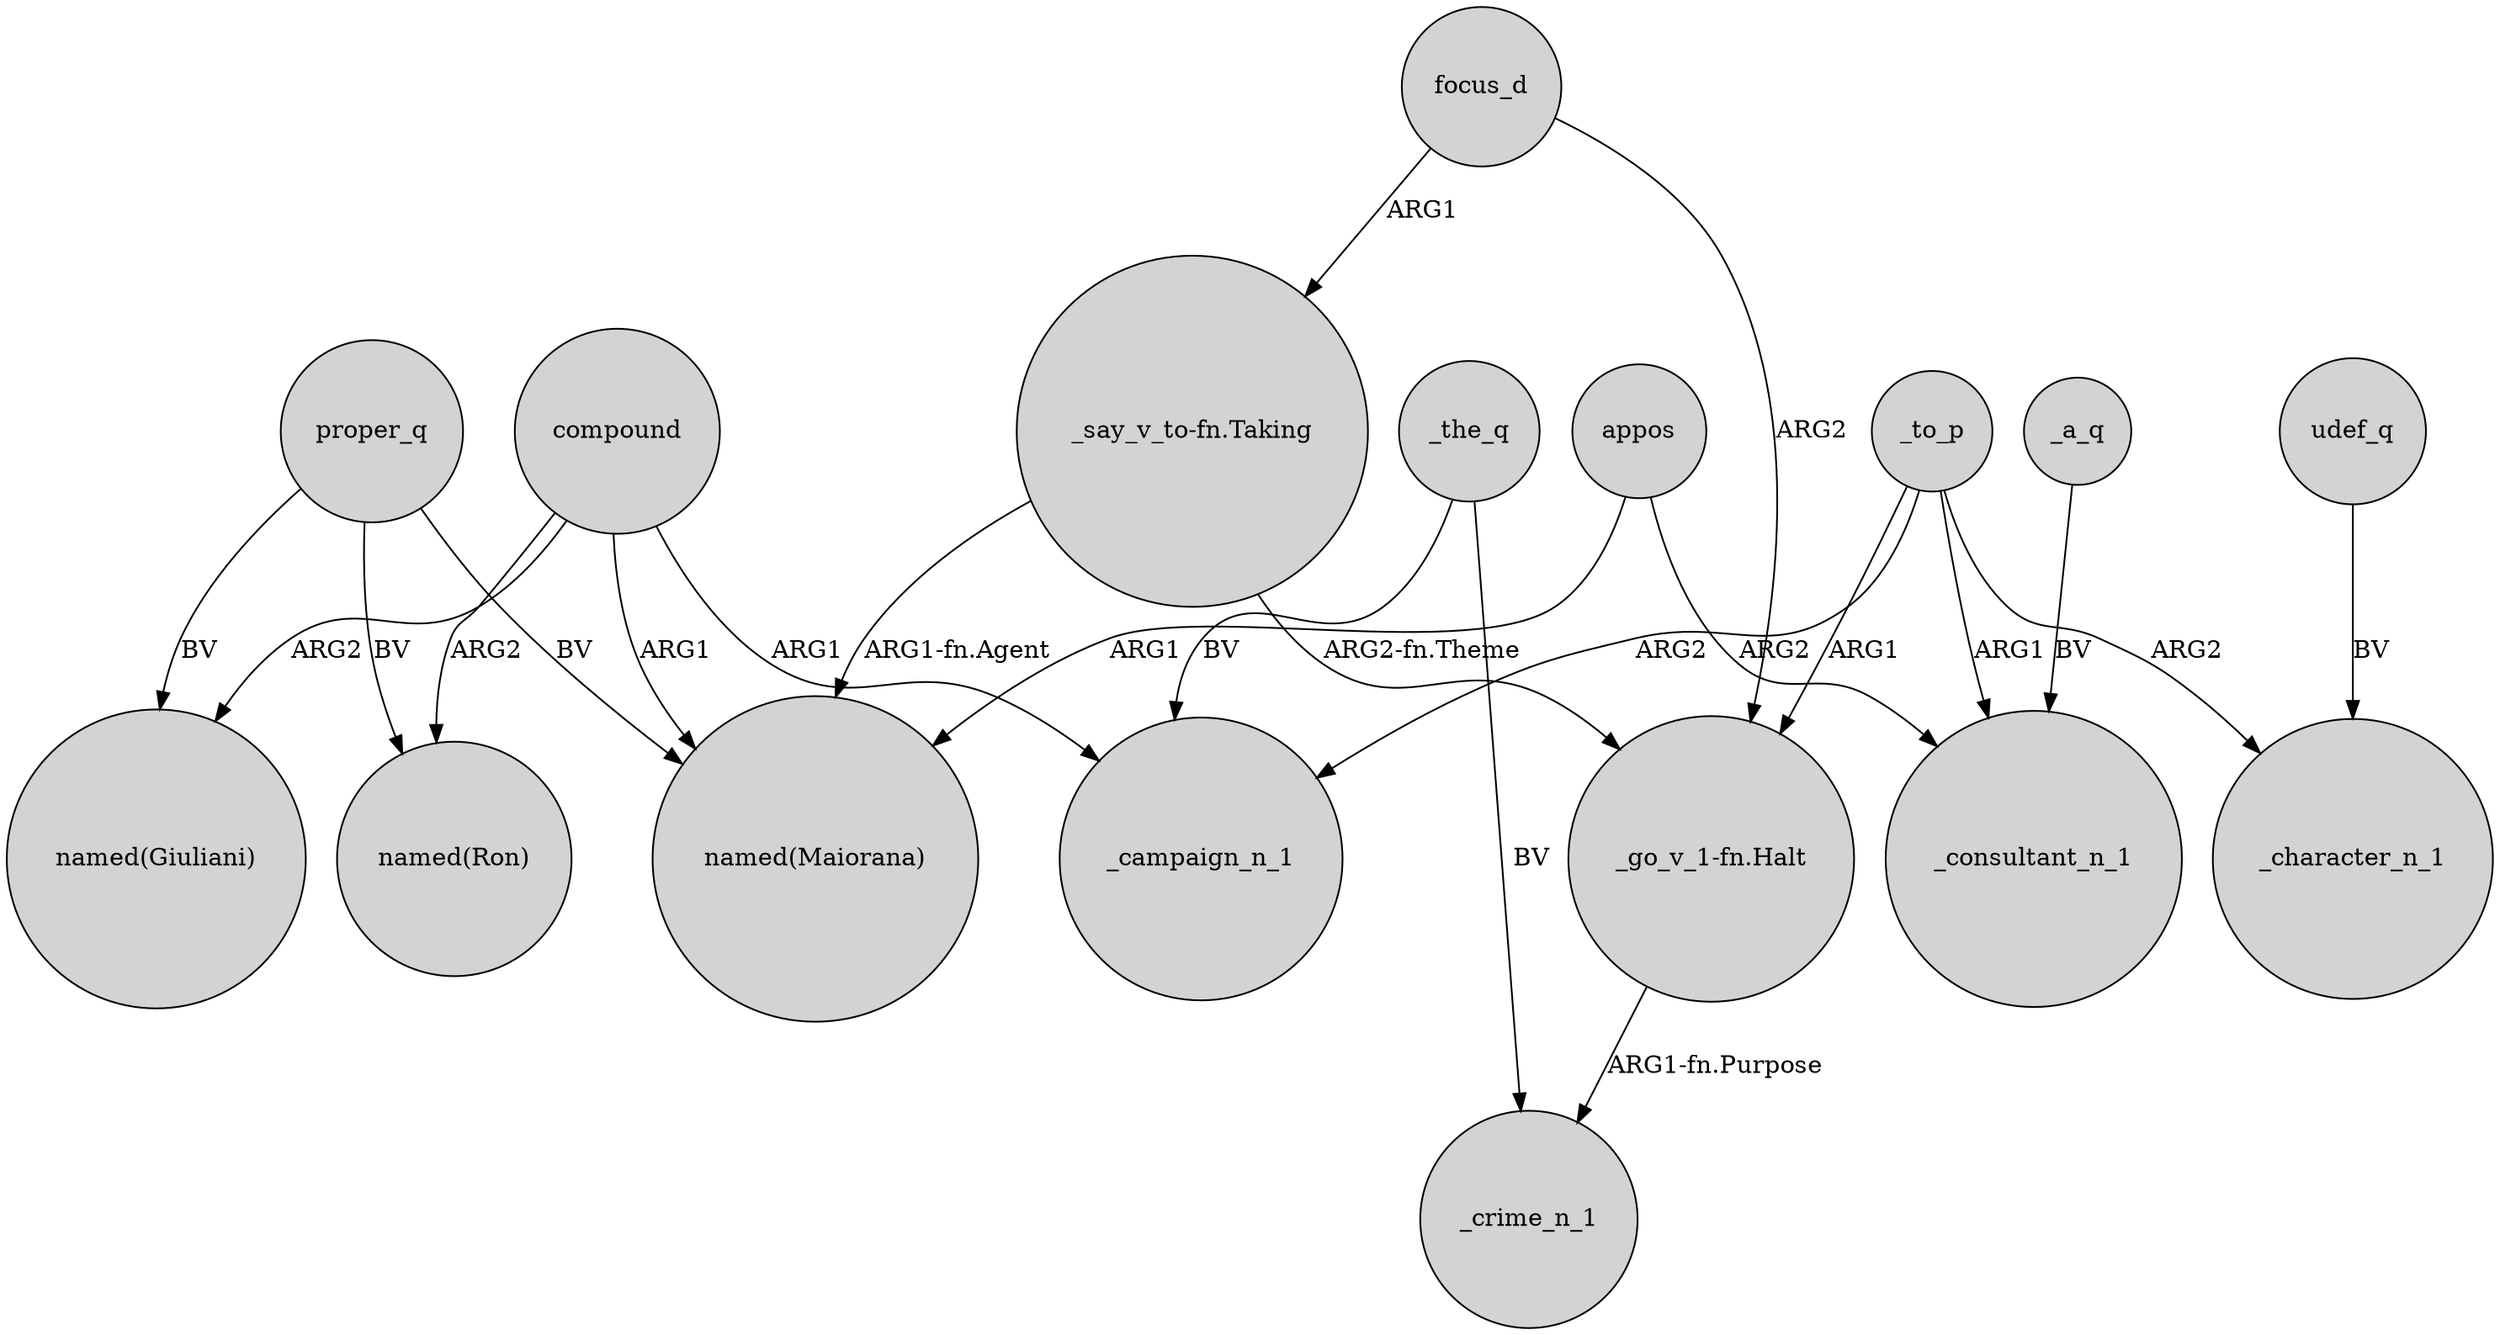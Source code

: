 digraph {
	node [shape=circle style=filled]
	compound -> "named(Giuliani)" [label=ARG2]
	_the_q -> _campaign_n_1 [label=BV]
	_a_q -> _consultant_n_1 [label=BV]
	focus_d -> "_say_v_to-fn.Taking" [label=ARG1]
	_to_p -> _campaign_n_1 [label=ARG2]
	appos -> _consultant_n_1 [label=ARG2]
	proper_q -> "named(Ron)" [label=BV]
	_to_p -> _consultant_n_1 [label=ARG1]
	proper_q -> "named(Maiorana)" [label=BV]
	appos -> "named(Maiorana)" [label=ARG1]
	_to_p -> _character_n_1 [label=ARG2]
	"_go_v_1-fn.Halt" -> _crime_n_1 [label="ARG1-fn.Purpose"]
	compound -> _campaign_n_1 [label=ARG1]
	compound -> "named(Ron)" [label=ARG2]
	proper_q -> "named(Giuliani)" [label=BV]
	_the_q -> _crime_n_1 [label=BV]
	focus_d -> "_go_v_1-fn.Halt" [label=ARG2]
	compound -> "named(Maiorana)" [label=ARG1]
	udef_q -> _character_n_1 [label=BV]
	_to_p -> "_go_v_1-fn.Halt" [label=ARG1]
	"_say_v_to-fn.Taking" -> "named(Maiorana)" [label="ARG1-fn.Agent"]
	"_say_v_to-fn.Taking" -> "_go_v_1-fn.Halt" [label="ARG2-fn.Theme"]
}
